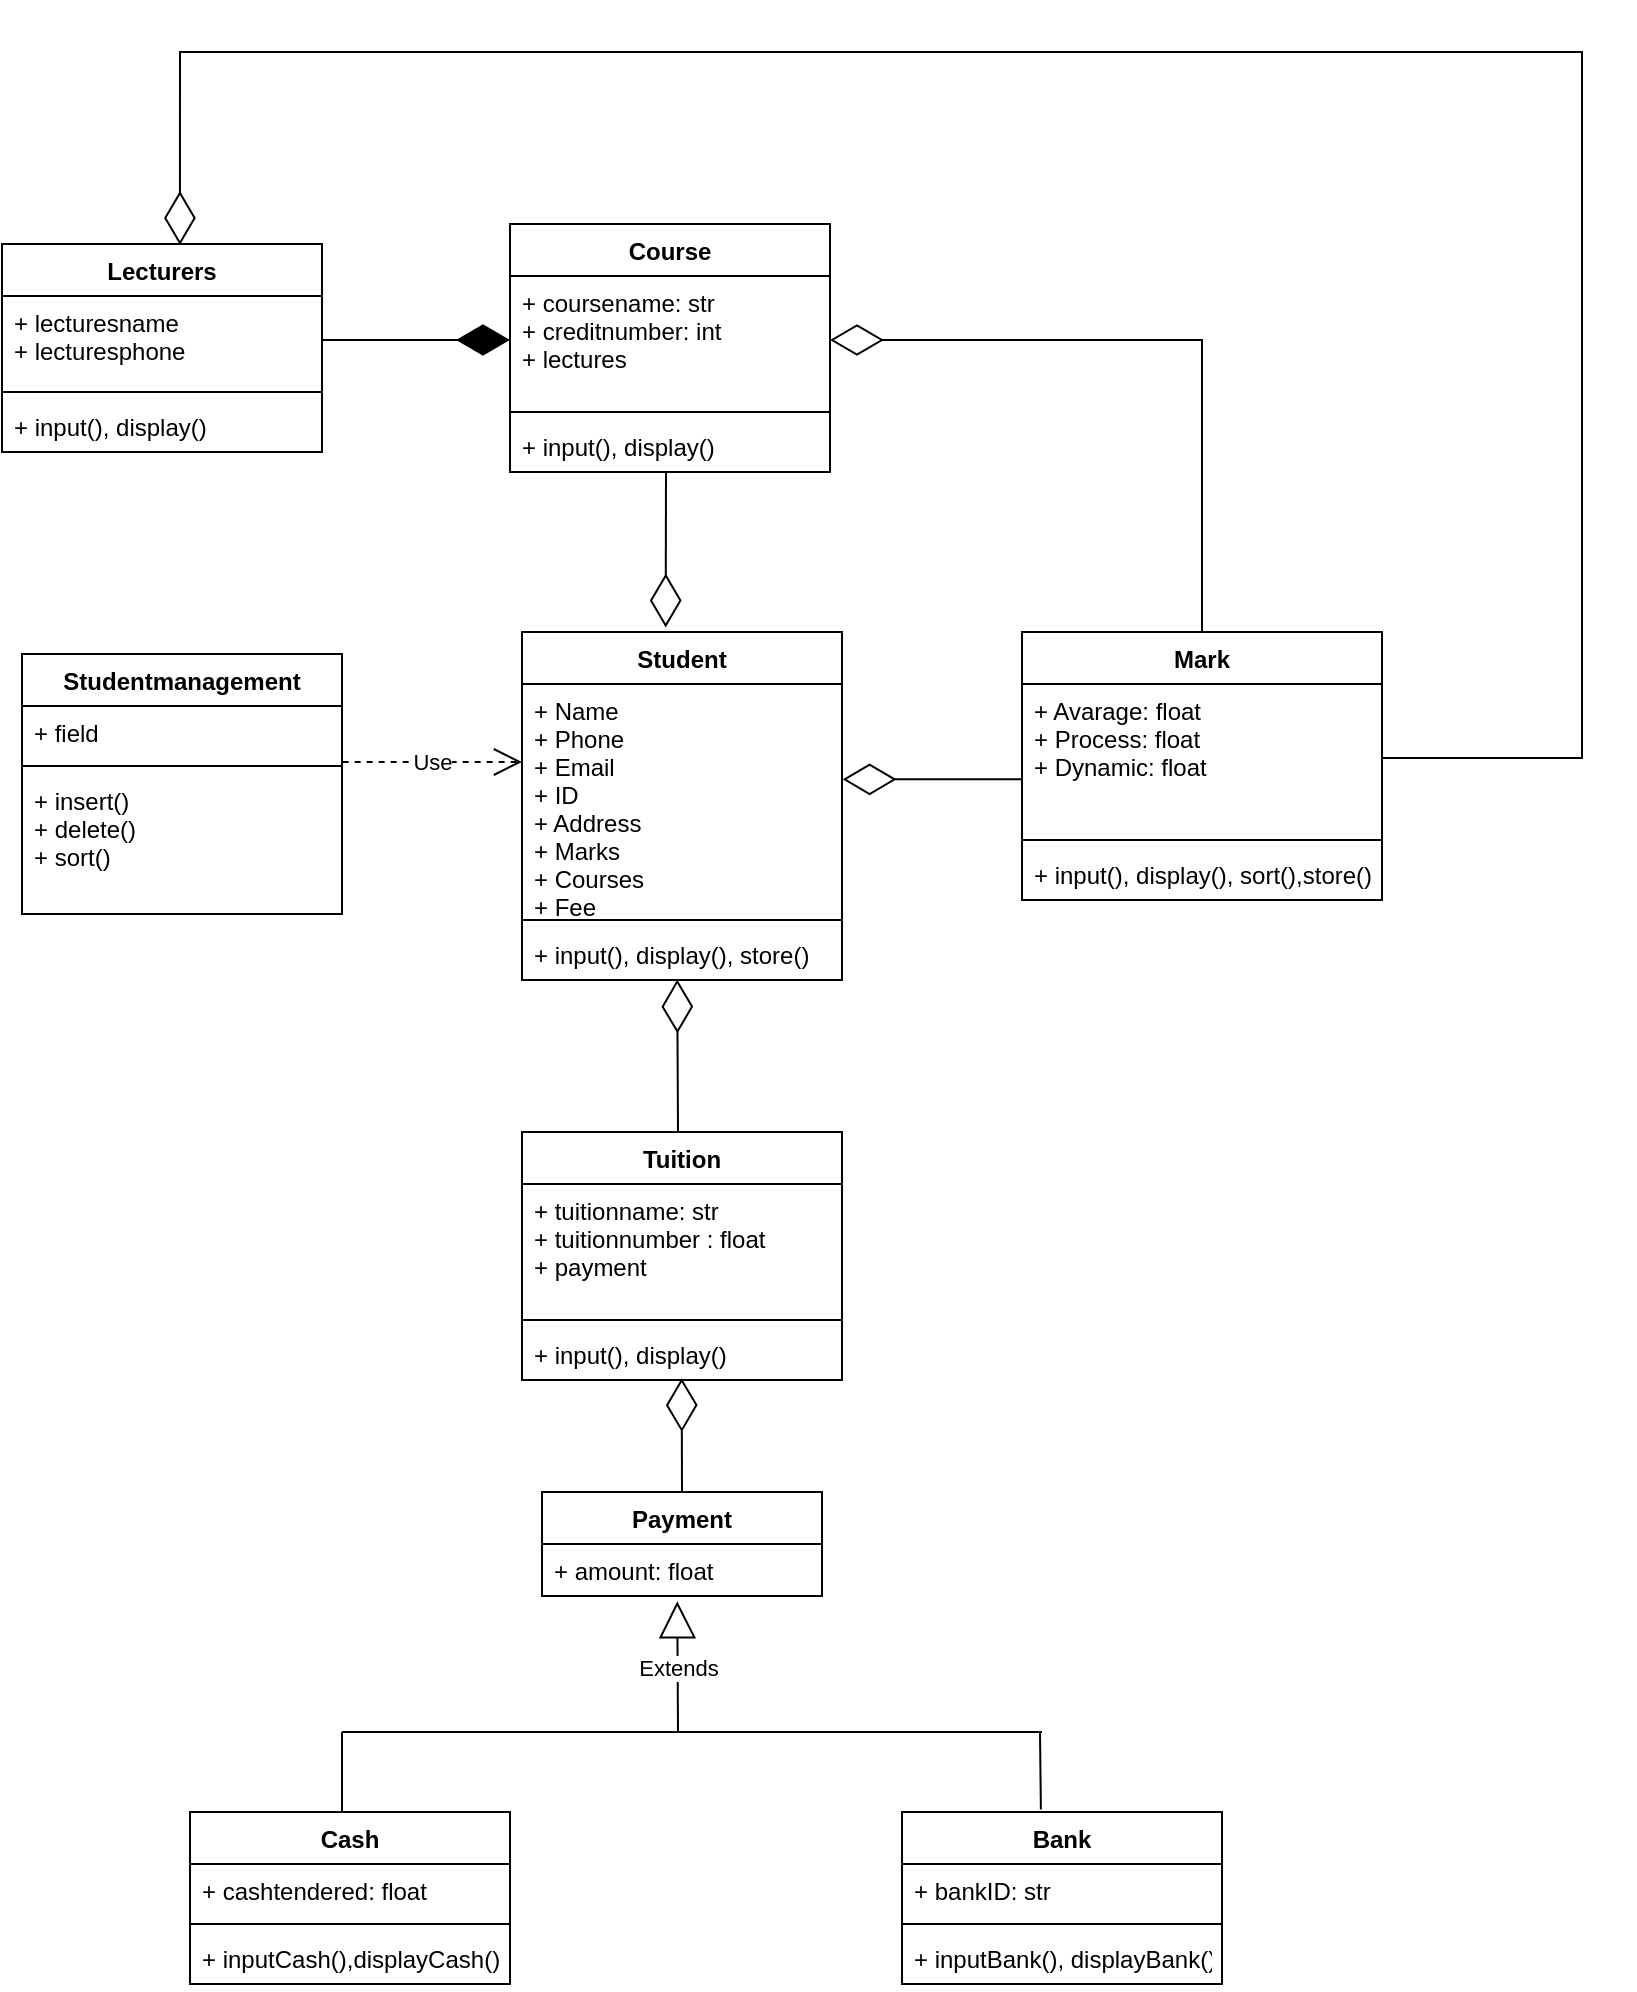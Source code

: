 <mxfile version="15.9.4" type="github">
  <diagram id="C5RBs43oDa-KdzZeNtuy" name="Page-1">
    <mxGraphModel dx="989" dy="1720" grid="1" gridSize="10" guides="1" tooltips="1" connect="1" arrows="1" fold="1" page="1" pageScale="1" pageWidth="827" pageHeight="1169" math="0" shadow="0">
      <root>
        <mxCell id="WIyWlLk6GJQsqaUBKTNV-0" />
        <mxCell id="WIyWlLk6GJQsqaUBKTNV-1" parent="WIyWlLk6GJQsqaUBKTNV-0" />
        <mxCell id="j4Zk604JU2CQZ3SEEOFq-4" value="Student" style="swimlane;fontStyle=1;align=center;verticalAlign=top;childLayout=stackLayout;horizontal=1;startSize=26;horizontalStack=0;resizeParent=1;resizeParentMax=0;resizeLast=0;collapsible=1;marginBottom=0;" parent="WIyWlLk6GJQsqaUBKTNV-1" vertex="1">
          <mxGeometry x="260" y="80" width="160" height="174" as="geometry" />
        </mxCell>
        <mxCell id="j4Zk604JU2CQZ3SEEOFq-5" value="+ Name&#xa;+ Phone&#xa;+ Email&#xa;+ ID&#xa;+ Address&#xa;+ Marks&#xa;+ Courses&#xa;+ Fee" style="text;strokeColor=none;fillColor=none;align=left;verticalAlign=top;spacingLeft=4;spacingRight=4;overflow=hidden;rotatable=0;points=[[0,0.5],[1,0.5]];portConstraint=eastwest;" parent="j4Zk604JU2CQZ3SEEOFq-4" vertex="1">
          <mxGeometry y="26" width="160" height="114" as="geometry" />
        </mxCell>
        <mxCell id="j4Zk604JU2CQZ3SEEOFq-6" value="" style="line;strokeWidth=1;fillColor=none;align=left;verticalAlign=middle;spacingTop=-1;spacingLeft=3;spacingRight=3;rotatable=0;labelPosition=right;points=[];portConstraint=eastwest;" parent="j4Zk604JU2CQZ3SEEOFq-4" vertex="1">
          <mxGeometry y="140" width="160" height="8" as="geometry" />
        </mxCell>
        <mxCell id="j4Zk604JU2CQZ3SEEOFq-7" value="+ input(), display(), store()" style="text;strokeColor=none;fillColor=none;align=left;verticalAlign=top;spacingLeft=4;spacingRight=4;overflow=hidden;rotatable=0;points=[[0,0.5],[1,0.5]];portConstraint=eastwest;" parent="j4Zk604JU2CQZ3SEEOFq-4" vertex="1">
          <mxGeometry y="148" width="160" height="26" as="geometry" />
        </mxCell>
        <mxCell id="j4Zk604JU2CQZ3SEEOFq-13" value="Mark" style="swimlane;fontStyle=1;align=center;verticalAlign=top;childLayout=stackLayout;horizontal=1;startSize=26;horizontalStack=0;resizeParent=1;resizeParentMax=0;resizeLast=0;collapsible=1;marginBottom=0;" parent="WIyWlLk6GJQsqaUBKTNV-1" vertex="1">
          <mxGeometry x="510" y="80" width="180" height="134" as="geometry" />
        </mxCell>
        <mxCell id="j4Zk604JU2CQZ3SEEOFq-14" value="+ Avarage: float&#xa;+ Process: float&#xa;+ Dynamic: float&#xa;" style="text;strokeColor=none;fillColor=none;align=left;verticalAlign=top;spacingLeft=4;spacingRight=4;overflow=hidden;rotatable=0;points=[[0,0.5],[1,0.5]];portConstraint=eastwest;" parent="j4Zk604JU2CQZ3SEEOFq-13" vertex="1">
          <mxGeometry y="26" width="180" height="74" as="geometry" />
        </mxCell>
        <mxCell id="j4Zk604JU2CQZ3SEEOFq-15" value="" style="line;strokeWidth=1;fillColor=none;align=left;verticalAlign=middle;spacingTop=-1;spacingLeft=3;spacingRight=3;rotatable=0;labelPosition=right;points=[];portConstraint=eastwest;" parent="j4Zk604JU2CQZ3SEEOFq-13" vertex="1">
          <mxGeometry y="100" width="180" height="8" as="geometry" />
        </mxCell>
        <mxCell id="j4Zk604JU2CQZ3SEEOFq-16" value="+ input(), display(), sort(),store()" style="text;strokeColor=none;fillColor=none;align=left;verticalAlign=top;spacingLeft=4;spacingRight=4;overflow=hidden;rotatable=0;points=[[0,0.5],[1,0.5]];portConstraint=eastwest;" parent="j4Zk604JU2CQZ3SEEOFq-13" vertex="1">
          <mxGeometry y="108" width="180" height="26" as="geometry" />
        </mxCell>
        <mxCell id="j4Zk604JU2CQZ3SEEOFq-17" value="Course" style="swimlane;fontStyle=1;align=center;verticalAlign=top;childLayout=stackLayout;horizontal=1;startSize=26;horizontalStack=0;resizeParent=1;resizeParentMax=0;resizeLast=0;collapsible=1;marginBottom=0;" parent="WIyWlLk6GJQsqaUBKTNV-1" vertex="1">
          <mxGeometry x="254" y="-124" width="160" height="124" as="geometry" />
        </mxCell>
        <mxCell id="j4Zk604JU2CQZ3SEEOFq-18" value="+ coursename: str&#xa;+ creditnumber: int&#xa;+ lectures" style="text;strokeColor=none;fillColor=none;align=left;verticalAlign=top;spacingLeft=4;spacingRight=4;overflow=hidden;rotatable=0;points=[[0,0.5],[1,0.5]];portConstraint=eastwest;" parent="j4Zk604JU2CQZ3SEEOFq-17" vertex="1">
          <mxGeometry y="26" width="160" height="64" as="geometry" />
        </mxCell>
        <mxCell id="j4Zk604JU2CQZ3SEEOFq-19" value="" style="line;strokeWidth=1;fillColor=none;align=left;verticalAlign=middle;spacingTop=-1;spacingLeft=3;spacingRight=3;rotatable=0;labelPosition=right;points=[];portConstraint=eastwest;" parent="j4Zk604JU2CQZ3SEEOFq-17" vertex="1">
          <mxGeometry y="90" width="160" height="8" as="geometry" />
        </mxCell>
        <mxCell id="j4Zk604JU2CQZ3SEEOFq-20" value="+ input(), display()" style="text;strokeColor=none;fillColor=none;align=left;verticalAlign=top;spacingLeft=4;spacingRight=4;overflow=hidden;rotatable=0;points=[[0,0.5],[1,0.5]];portConstraint=eastwest;" parent="j4Zk604JU2CQZ3SEEOFq-17" vertex="1">
          <mxGeometry y="98" width="160" height="26" as="geometry" />
        </mxCell>
        <mxCell id="j4Zk604JU2CQZ3SEEOFq-29" value="Tuition" style="swimlane;fontStyle=1;align=center;verticalAlign=top;childLayout=stackLayout;horizontal=1;startSize=26;horizontalStack=0;resizeParent=1;resizeParentMax=0;resizeLast=0;collapsible=1;marginBottom=0;" parent="WIyWlLk6GJQsqaUBKTNV-1" vertex="1">
          <mxGeometry x="260" y="330" width="160" height="124" as="geometry" />
        </mxCell>
        <mxCell id="j4Zk604JU2CQZ3SEEOFq-30" value="+ tuitionname: str&#xa;+ tuitionnumber : float&#xa;+ payment" style="text;strokeColor=none;fillColor=none;align=left;verticalAlign=top;spacingLeft=4;spacingRight=4;overflow=hidden;rotatable=0;points=[[0,0.5],[1,0.5]];portConstraint=eastwest;" parent="j4Zk604JU2CQZ3SEEOFq-29" vertex="1">
          <mxGeometry y="26" width="160" height="64" as="geometry" />
        </mxCell>
        <mxCell id="j4Zk604JU2CQZ3SEEOFq-31" value="" style="line;strokeWidth=1;fillColor=none;align=left;verticalAlign=middle;spacingTop=-1;spacingLeft=3;spacingRight=3;rotatable=0;labelPosition=right;points=[];portConstraint=eastwest;" parent="j4Zk604JU2CQZ3SEEOFq-29" vertex="1">
          <mxGeometry y="90" width="160" height="8" as="geometry" />
        </mxCell>
        <mxCell id="j4Zk604JU2CQZ3SEEOFq-32" value="+ input(), display()" style="text;strokeColor=none;fillColor=none;align=left;verticalAlign=top;spacingLeft=4;spacingRight=4;overflow=hidden;rotatable=0;points=[[0,0.5],[1,0.5]];portConstraint=eastwest;" parent="j4Zk604JU2CQZ3SEEOFq-29" vertex="1">
          <mxGeometry y="98" width="160" height="26" as="geometry" />
        </mxCell>
        <mxCell id="j4Zk604JU2CQZ3SEEOFq-41" value="Cash" style="swimlane;fontStyle=1;align=center;verticalAlign=top;childLayout=stackLayout;horizontal=1;startSize=26;horizontalStack=0;resizeParent=1;resizeParentMax=0;resizeLast=0;collapsible=1;marginBottom=0;" parent="WIyWlLk6GJQsqaUBKTNV-1" vertex="1">
          <mxGeometry x="94" y="670" width="160" height="86" as="geometry" />
        </mxCell>
        <mxCell id="j4Zk604JU2CQZ3SEEOFq-42" value="+ cashtendered: float" style="text;strokeColor=none;fillColor=none;align=left;verticalAlign=top;spacingLeft=4;spacingRight=4;overflow=hidden;rotatable=0;points=[[0,0.5],[1,0.5]];portConstraint=eastwest;" parent="j4Zk604JU2CQZ3SEEOFq-41" vertex="1">
          <mxGeometry y="26" width="160" height="26" as="geometry" />
        </mxCell>
        <mxCell id="j4Zk604JU2CQZ3SEEOFq-43" value="" style="line;strokeWidth=1;fillColor=none;align=left;verticalAlign=middle;spacingTop=-1;spacingLeft=3;spacingRight=3;rotatable=0;labelPosition=right;points=[];portConstraint=eastwest;" parent="j4Zk604JU2CQZ3SEEOFq-41" vertex="1">
          <mxGeometry y="52" width="160" height="8" as="geometry" />
        </mxCell>
        <mxCell id="j4Zk604JU2CQZ3SEEOFq-44" value="+ inputCash(),displayCash()" style="text;strokeColor=none;fillColor=none;align=left;verticalAlign=top;spacingLeft=4;spacingRight=4;overflow=hidden;rotatable=0;points=[[0,0.5],[1,0.5]];portConstraint=eastwest;" parent="j4Zk604JU2CQZ3SEEOFq-41" vertex="1">
          <mxGeometry y="60" width="160" height="26" as="geometry" />
        </mxCell>
        <mxCell id="j4Zk604JU2CQZ3SEEOFq-45" value="Bank" style="swimlane;fontStyle=1;align=center;verticalAlign=top;childLayout=stackLayout;horizontal=1;startSize=26;horizontalStack=0;resizeParent=1;resizeParentMax=0;resizeLast=0;collapsible=1;marginBottom=0;" parent="WIyWlLk6GJQsqaUBKTNV-1" vertex="1">
          <mxGeometry x="450" y="670" width="160" height="86" as="geometry" />
        </mxCell>
        <mxCell id="j4Zk604JU2CQZ3SEEOFq-46" value="+ bankID: str" style="text;strokeColor=none;fillColor=none;align=left;verticalAlign=top;spacingLeft=4;spacingRight=4;overflow=hidden;rotatable=0;points=[[0,0.5],[1,0.5]];portConstraint=eastwest;" parent="j4Zk604JU2CQZ3SEEOFq-45" vertex="1">
          <mxGeometry y="26" width="160" height="26" as="geometry" />
        </mxCell>
        <mxCell id="j4Zk604JU2CQZ3SEEOFq-47" value="" style="line;strokeWidth=1;fillColor=none;align=left;verticalAlign=middle;spacingTop=-1;spacingLeft=3;spacingRight=3;rotatable=0;labelPosition=right;points=[];portConstraint=eastwest;" parent="j4Zk604JU2CQZ3SEEOFq-45" vertex="1">
          <mxGeometry y="52" width="160" height="8" as="geometry" />
        </mxCell>
        <mxCell id="j4Zk604JU2CQZ3SEEOFq-48" value="+ inputBank(), displayBank()" style="text;strokeColor=none;fillColor=none;align=left;verticalAlign=top;spacingLeft=4;spacingRight=4;overflow=hidden;rotatable=0;points=[[0,0.5],[1,0.5]];portConstraint=eastwest;" parent="j4Zk604JU2CQZ3SEEOFq-45" vertex="1">
          <mxGeometry y="60" width="160" height="26" as="geometry" />
        </mxCell>
        <mxCell id="j4Zk604JU2CQZ3SEEOFq-67" value="Studentmanagement" style="swimlane;fontStyle=1;align=center;verticalAlign=top;childLayout=stackLayout;horizontal=1;startSize=26;horizontalStack=0;resizeParent=1;resizeParentMax=0;resizeLast=0;collapsible=1;marginBottom=0;" parent="WIyWlLk6GJQsqaUBKTNV-1" vertex="1">
          <mxGeometry x="10" y="91" width="160" height="130" as="geometry" />
        </mxCell>
        <mxCell id="j4Zk604JU2CQZ3SEEOFq-68" value="+ field" style="text;strokeColor=none;fillColor=none;align=left;verticalAlign=top;spacingLeft=4;spacingRight=4;overflow=hidden;rotatable=0;points=[[0,0.5],[1,0.5]];portConstraint=eastwest;" parent="j4Zk604JU2CQZ3SEEOFq-67" vertex="1">
          <mxGeometry y="26" width="160" height="26" as="geometry" />
        </mxCell>
        <mxCell id="j4Zk604JU2CQZ3SEEOFq-69" value="" style="line;strokeWidth=1;fillColor=none;align=left;verticalAlign=middle;spacingTop=-1;spacingLeft=3;spacingRight=3;rotatable=0;labelPosition=right;points=[];portConstraint=eastwest;" parent="j4Zk604JU2CQZ3SEEOFq-67" vertex="1">
          <mxGeometry y="52" width="160" height="8" as="geometry" />
        </mxCell>
        <mxCell id="j4Zk604JU2CQZ3SEEOFq-70" value="+ insert()&#xa;+ delete()&#xa;+ sort()" style="text;strokeColor=none;fillColor=none;align=left;verticalAlign=top;spacingLeft=4;spacingRight=4;overflow=hidden;rotatable=0;points=[[0,0.5],[1,0.5]];portConstraint=eastwest;" parent="j4Zk604JU2CQZ3SEEOFq-67" vertex="1">
          <mxGeometry y="60" width="160" height="70" as="geometry" />
        </mxCell>
        <mxCell id="j4Zk604JU2CQZ3SEEOFq-71" value="" style="endArrow=diamondThin;endFill=0;endSize=24;html=1;rounded=0;entryX=1.002;entryY=0.418;entryDx=0;entryDy=0;entryPerimeter=0;exitX=0;exitY=0.644;exitDx=0;exitDy=0;exitPerimeter=0;" parent="WIyWlLk6GJQsqaUBKTNV-1" source="j4Zk604JU2CQZ3SEEOFq-14" target="j4Zk604JU2CQZ3SEEOFq-5" edge="1">
          <mxGeometry width="160" relative="1" as="geometry">
            <mxPoint x="510" y="145" as="sourcePoint" />
            <mxPoint x="470" y="210" as="targetPoint" />
          </mxGeometry>
        </mxCell>
        <mxCell id="j4Zk604JU2CQZ3SEEOFq-83" value="Lecturers" style="swimlane;fontStyle=1;align=center;verticalAlign=top;childLayout=stackLayout;horizontal=1;startSize=26;horizontalStack=0;resizeParent=1;resizeParentMax=0;resizeLast=0;collapsible=1;marginBottom=0;" parent="WIyWlLk6GJQsqaUBKTNV-1" vertex="1">
          <mxGeometry y="-114" width="160" height="104" as="geometry" />
        </mxCell>
        <mxCell id="j4Zk604JU2CQZ3SEEOFq-84" value="+ lecturesname&#xa;+ lecturesphone" style="text;strokeColor=none;fillColor=none;align=left;verticalAlign=top;spacingLeft=4;spacingRight=4;overflow=hidden;rotatable=0;points=[[0,0.5],[1,0.5]];portConstraint=eastwest;" parent="j4Zk604JU2CQZ3SEEOFq-83" vertex="1">
          <mxGeometry y="26" width="160" height="44" as="geometry" />
        </mxCell>
        <mxCell id="j4Zk604JU2CQZ3SEEOFq-85" value="" style="line;strokeWidth=1;fillColor=none;align=left;verticalAlign=middle;spacingTop=-1;spacingLeft=3;spacingRight=3;rotatable=0;labelPosition=right;points=[];portConstraint=eastwest;" parent="j4Zk604JU2CQZ3SEEOFq-83" vertex="1">
          <mxGeometry y="70" width="160" height="8" as="geometry" />
        </mxCell>
        <mxCell id="j4Zk604JU2CQZ3SEEOFq-86" value="+ input(), display()" style="text;strokeColor=none;fillColor=none;align=left;verticalAlign=top;spacingLeft=4;spacingRight=4;overflow=hidden;rotatable=0;points=[[0,0.5],[1,0.5]];portConstraint=eastwest;" parent="j4Zk604JU2CQZ3SEEOFq-83" vertex="1">
          <mxGeometry y="78" width="160" height="26" as="geometry" />
        </mxCell>
        <mxCell id="j4Zk604JU2CQZ3SEEOFq-89" value="Use" style="endArrow=open;endSize=12;dashed=1;html=1;rounded=0;exitX=1.002;exitY=0.25;exitDx=0;exitDy=0;exitPerimeter=0;" parent="WIyWlLk6GJQsqaUBKTNV-1" source="j4Zk604JU2CQZ3SEEOFq-69" edge="1">
          <mxGeometry width="160" relative="1" as="geometry">
            <mxPoint x="360" y="240" as="sourcePoint" />
            <mxPoint x="260" y="145" as="targetPoint" />
          </mxGeometry>
        </mxCell>
        <mxCell id="j4Zk604JU2CQZ3SEEOFq-105" value="" style="endArrow=diamondThin;endFill=0;endSize=24;html=1;rounded=0;entryX=0.449;entryY=-0.013;entryDx=0;entryDy=0;entryPerimeter=0;" parent="WIyWlLk6GJQsqaUBKTNV-1" target="j4Zk604JU2CQZ3SEEOFq-4" edge="1">
          <mxGeometry width="160" relative="1" as="geometry">
            <mxPoint x="332" as="sourcePoint" />
            <mxPoint x="670" y="110" as="targetPoint" />
          </mxGeometry>
        </mxCell>
        <mxCell id="j4Zk604JU2CQZ3SEEOFq-106" value="" style="endArrow=diamondThin;endFill=1;endSize=24;html=1;rounded=0;exitX=1;exitY=0.5;exitDx=0;exitDy=0;entryX=0;entryY=0.5;entryDx=0;entryDy=0;" parent="WIyWlLk6GJQsqaUBKTNV-1" source="j4Zk604JU2CQZ3SEEOFq-84" target="j4Zk604JU2CQZ3SEEOFq-18" edge="1">
          <mxGeometry width="160" relative="1" as="geometry">
            <mxPoint x="180" y="40" as="sourcePoint" />
            <mxPoint x="340" y="40" as="targetPoint" />
          </mxGeometry>
        </mxCell>
        <mxCell id="j4Zk604JU2CQZ3SEEOFq-107" value="" style="endArrow=diamondThin;endFill=0;endSize=24;html=1;rounded=0;entryX=0.485;entryY=0.993;entryDx=0;entryDy=0;entryPerimeter=0;" parent="WIyWlLk6GJQsqaUBKTNV-1" target="j4Zk604JU2CQZ3SEEOFq-7" edge="1">
          <mxGeometry width="160" relative="1" as="geometry">
            <mxPoint x="338" y="330" as="sourcePoint" />
            <mxPoint x="330" y="260" as="targetPoint" />
          </mxGeometry>
        </mxCell>
        <mxCell id="j4Zk604JU2CQZ3SEEOFq-112" value="Payment" style="swimlane;fontStyle=1;childLayout=stackLayout;horizontal=1;startSize=26;fillColor=none;horizontalStack=0;resizeParent=1;resizeParentMax=0;resizeLast=0;collapsible=1;marginBottom=0;" parent="WIyWlLk6GJQsqaUBKTNV-1" vertex="1">
          <mxGeometry x="270" y="510" width="140" height="52" as="geometry" />
        </mxCell>
        <mxCell id="j4Zk604JU2CQZ3SEEOFq-113" value="+ amount: float" style="text;strokeColor=none;fillColor=none;align=left;verticalAlign=top;spacingLeft=4;spacingRight=4;overflow=hidden;rotatable=0;points=[[0,0.5],[1,0.5]];portConstraint=eastwest;" parent="j4Zk604JU2CQZ3SEEOFq-112" vertex="1">
          <mxGeometry y="26" width="140" height="26" as="geometry" />
        </mxCell>
        <mxCell id="j4Zk604JU2CQZ3SEEOFq-116" value="" style="endArrow=diamondThin;endFill=0;endSize=24;html=1;rounded=0;exitX=0.5;exitY=0;exitDx=0;exitDy=0;entryX=0.499;entryY=0.965;entryDx=0;entryDy=0;entryPerimeter=0;" parent="WIyWlLk6GJQsqaUBKTNV-1" source="j4Zk604JU2CQZ3SEEOFq-112" target="j4Zk604JU2CQZ3SEEOFq-32" edge="1">
          <mxGeometry width="160" relative="1" as="geometry">
            <mxPoint x="180" y="480" as="sourcePoint" />
            <mxPoint x="340" y="460" as="targetPoint" />
          </mxGeometry>
        </mxCell>
        <mxCell id="j4Zk604JU2CQZ3SEEOFq-118" value="" style="endArrow=diamondThin;endFill=0;endSize=24;html=1;rounded=0;exitX=1;exitY=0.5;exitDx=0;exitDy=0;entryX=0.556;entryY=0.005;entryDx=0;entryDy=0;entryPerimeter=0;" parent="WIyWlLk6GJQsqaUBKTNV-1" source="j4Zk604JU2CQZ3SEEOFq-14" target="j4Zk604JU2CQZ3SEEOFq-83" edge="1">
          <mxGeometry width="160" relative="1" as="geometry">
            <mxPoint x="180" y="110" as="sourcePoint" />
            <mxPoint x="340" y="110" as="targetPoint" />
            <Array as="points">
              <mxPoint x="790" y="143" />
              <mxPoint x="790" y="-210" />
              <mxPoint x="89" y="-210" />
            </Array>
          </mxGeometry>
        </mxCell>
        <mxCell id="j4Zk604JU2CQZ3SEEOFq-119" value="Extends" style="endArrow=block;endSize=16;endFill=0;html=1;rounded=0;entryX=0.483;entryY=1.101;entryDx=0;entryDy=0;entryPerimeter=0;" parent="WIyWlLk6GJQsqaUBKTNV-1" target="j4Zk604JU2CQZ3SEEOFq-113" edge="1">
          <mxGeometry width="160" relative="1" as="geometry">
            <mxPoint x="338" y="630" as="sourcePoint" />
            <mxPoint x="450" y="520" as="targetPoint" />
          </mxGeometry>
        </mxCell>
        <mxCell id="j4Zk604JU2CQZ3SEEOFq-121" value="" style="endArrow=none;html=1;rounded=0;" parent="WIyWlLk6GJQsqaUBKTNV-1" edge="1">
          <mxGeometry width="50" height="50" relative="1" as="geometry">
            <mxPoint x="170" y="630" as="sourcePoint" />
            <mxPoint x="520" y="630" as="targetPoint" />
          </mxGeometry>
        </mxCell>
        <mxCell id="j4Zk604JU2CQZ3SEEOFq-122" value="" style="endArrow=none;html=1;rounded=0;" parent="WIyWlLk6GJQsqaUBKTNV-1" edge="1">
          <mxGeometry width="50" height="50" relative="1" as="geometry">
            <mxPoint x="170" y="670" as="sourcePoint" />
            <mxPoint x="170" y="630" as="targetPoint" />
          </mxGeometry>
        </mxCell>
        <mxCell id="j4Zk604JU2CQZ3SEEOFq-123" value="" style="endArrow=none;html=1;rounded=0;exitX=0.434;exitY=-0.015;exitDx=0;exitDy=0;exitPerimeter=0;" parent="WIyWlLk6GJQsqaUBKTNV-1" source="j4Zk604JU2CQZ3SEEOFq-45" edge="1">
          <mxGeometry width="50" height="50" relative="1" as="geometry">
            <mxPoint x="340" y="540" as="sourcePoint" />
            <mxPoint x="519" y="630" as="targetPoint" />
          </mxGeometry>
        </mxCell>
        <mxCell id="1mBW5ghMKHYkjZJT6G5O-1" value="" style="endArrow=diamondThin;endFill=0;endSize=24;html=1;rounded=0;exitX=0.5;exitY=0;exitDx=0;exitDy=0;entryX=1;entryY=0.5;entryDx=0;entryDy=0;" edge="1" parent="WIyWlLk6GJQsqaUBKTNV-1" source="j4Zk604JU2CQZ3SEEOFq-13" target="j4Zk604JU2CQZ3SEEOFq-18">
          <mxGeometry width="160" relative="1" as="geometry">
            <mxPoint x="370" y="50" as="sourcePoint" />
            <mxPoint x="530" y="50" as="targetPoint" />
            <Array as="points">
              <mxPoint x="600" y="-66" />
            </Array>
          </mxGeometry>
        </mxCell>
      </root>
    </mxGraphModel>
  </diagram>
</mxfile>
